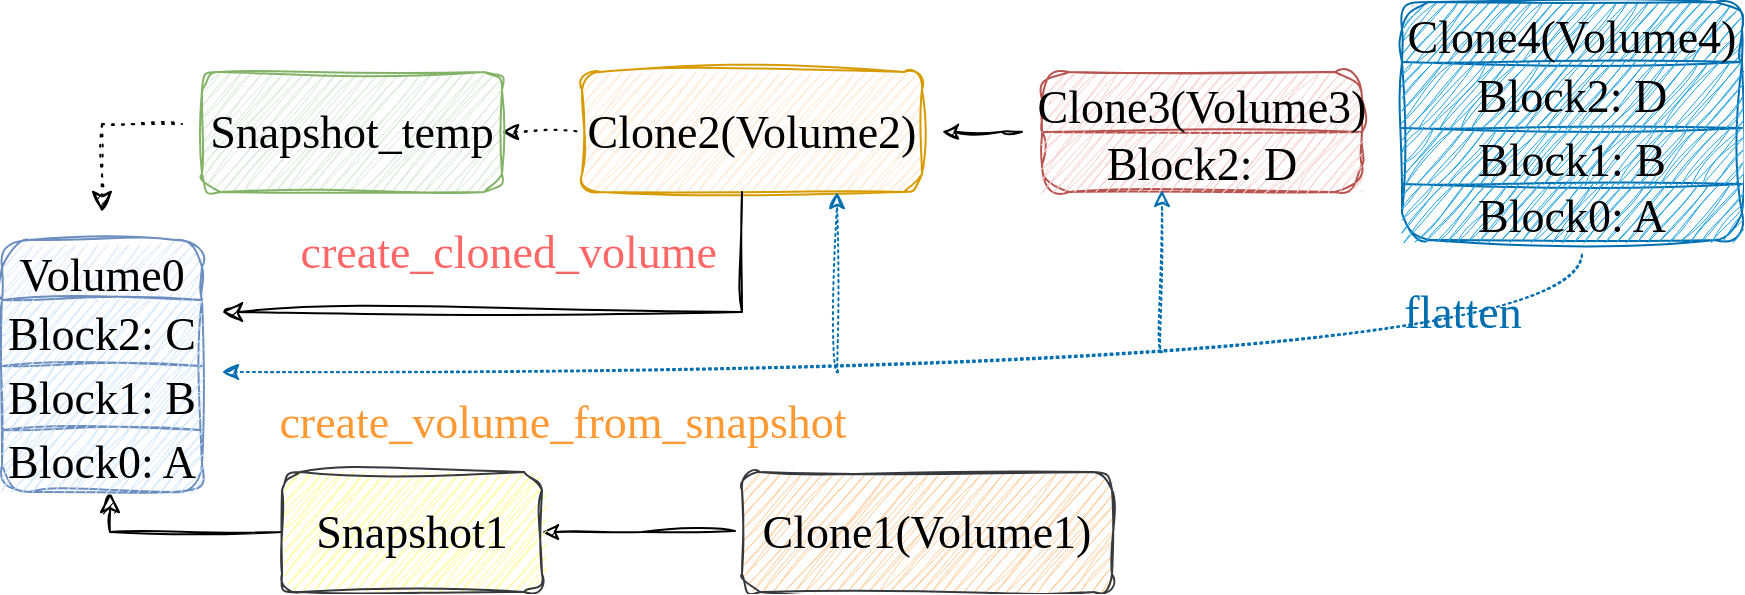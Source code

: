<mxfile version="28.0.6">
  <diagram name="Page-1" id="eP6hRjAX637331Wop-WE">
    <mxGraphModel dx="291" dy="209" grid="1" gridSize="10" guides="1" tooltips="1" connect="1" arrows="1" fold="1" page="1" pageScale="1" pageWidth="850" pageHeight="1100" math="0" shadow="0">
      <root>
        <mxCell id="0" />
        <mxCell id="1" parent="0" />
        <mxCell id="Z71YufAj8U2j7IE6HSsG-6" value="" style="edgeStyle=segmentEdgeStyle;endArrow=none;html=1;curved=0;rounded=0;endSize=8;startSize=8;hachureGap=4;fontFamily=Times New Roman;jumpStyle=none;entryX=0;entryY=0.5;entryDx=0;entryDy=0;startArrow=classic;startFill=1;endFill=0;fontSize=23;sketch=1;curveFitting=1;jiggle=2;" parent="1" target="Z71YufAj8U2j7IE6HSsG-2" edge="1">
          <mxGeometry width="50" height="50" relative="1" as="geometry">
            <mxPoint x="94" y="410" as="sourcePoint" />
            <mxPoint x="170" y="429.88" as="targetPoint" />
            <Array as="points">
              <mxPoint x="94" y="420" />
              <mxPoint x="94" y="420" />
              <mxPoint x="94" y="430" />
            </Array>
          </mxGeometry>
        </mxCell>
        <mxCell id="Z71YufAj8U2j7IE6HSsG-11" value="" style="edgeStyle=orthogonalEdgeStyle;rounded=0;hachureGap=4;orthogonalLoop=1;jettySize=auto;html=1;fontFamily=Times New Roman;entryX=-0.019;entryY=0.492;entryDx=0;entryDy=0;entryPerimeter=0;startArrow=classic;startFill=1;endArrow=none;endFill=0;fontSize=23;sketch=1;curveFitting=1;jiggle=2;" parent="1" source="Z71YufAj8U2j7IE6HSsG-2" target="Z71YufAj8U2j7IE6HSsG-3" edge="1">
          <mxGeometry relative="1" as="geometry">
            <mxPoint x="340" y="430" as="targetPoint" />
          </mxGeometry>
        </mxCell>
        <mxCell id="Z71YufAj8U2j7IE6HSsG-2" value="Snapshot1" style="rounded=1;whiteSpace=wrap;html=1;hachureGap=4;fontFamily=Times New Roman;fillColor=#ffff88;strokeColor=#36393d;fontSize=23;sketch=1;curveFitting=1;jiggle=2;" parent="1" vertex="1">
          <mxGeometry x="180" y="400" width="130" height="60" as="geometry" />
        </mxCell>
        <mxCell id="Z71YufAj8U2j7IE6HSsG-3" value="Clone1(Volume1)" style="rounded=1;whiteSpace=wrap;html=1;hachureGap=4;fontFamily=Times New Roman;fillColor=#ffcc99;strokeColor=#36393d;fontSize=23;sketch=1;curveFitting=1;jiggle=2;" parent="1" vertex="1">
          <mxGeometry x="410" y="400" width="185" height="60" as="geometry" />
        </mxCell>
        <mxCell id="Z71YufAj8U2j7IE6HSsG-47" value="" style="edgeStyle=orthogonalEdgeStyle;rounded=0;hachureGap=4;orthogonalLoop=1;jettySize=auto;html=1;fontFamily=Times New Roman;fontSize=23;fontColor=default;startArrow=classic;startFill=1;endArrow=none;endFill=0;sketch=1;curveFitting=1;jiggle=2;" parent="1" edge="1">
          <mxGeometry relative="1" as="geometry">
            <mxPoint x="550" y="229.85" as="targetPoint" />
            <Array as="points">
              <mxPoint x="540" y="229.85" />
              <mxPoint x="540" y="229.85" />
            </Array>
            <mxPoint x="510" y="229.865" as="sourcePoint" />
          </mxGeometry>
        </mxCell>
        <mxCell id="Z71YufAj8U2j7IE6HSsG-4" value="Clone2(Volume2)" style="rounded=1;whiteSpace=wrap;html=1;hachureGap=4;fontFamily=Times New Roman;fillColor=#ffe6cc;strokeColor=#d79b00;fontSize=23;sketch=1;curveFitting=1;jiggle=2;" parent="1" vertex="1">
          <mxGeometry x="330" y="200" width="170" height="60" as="geometry" />
        </mxCell>
        <mxCell id="Z71YufAj8U2j7IE6HSsG-8" value="" style="edgeStyle=orthogonalEdgeStyle;rounded=0;hachureGap=4;orthogonalLoop=1;jettySize=auto;html=1;fontFamily=Times New Roman;dashed=1;dashPattern=1 4;startArrow=classic;startFill=1;endArrow=none;endFill=0;fontSize=23;sketch=1;curveFitting=1;jiggle=2;" parent="1" source="Z71YufAj8U2j7IE6HSsG-5" target="Z71YufAj8U2j7IE6HSsG-4" edge="1">
          <mxGeometry relative="1" as="geometry" />
        </mxCell>
        <mxCell id="Z71YufAj8U2j7IE6HSsG-5" value="Snapshot_temp" style="rounded=1;whiteSpace=wrap;html=1;hachureGap=4;fontFamily=Times New Roman;fillColor=#d5e8d4;strokeColor=#82b366;fontSize=23;sketch=1;curveFitting=1;jiggle=2;" parent="1" vertex="1">
          <mxGeometry x="140" y="200" width="150" height="60" as="geometry" />
        </mxCell>
        <mxCell id="Z71YufAj8U2j7IE6HSsG-7" value="" style="edgeStyle=segmentEdgeStyle;endArrow=none;html=1;curved=0;rounded=0;endSize=8;startSize=8;hachureGap=4;fontFamily=Times New Roman;jumpStyle=none;dashed=1;dashPattern=1 4;exitX=0.5;exitY=0;exitDx=0;exitDy=0;endFill=0;startArrow=classic;startFill=1;fontSize=23;sketch=1;curveFitting=1;jiggle=2;" parent="1" edge="1">
          <mxGeometry width="50" height="50" relative="1" as="geometry">
            <mxPoint x="90.0" y="270" as="sourcePoint" />
            <mxPoint x="130" y="226" as="targetPoint" />
            <Array as="points">
              <mxPoint x="90" y="226" />
            </Array>
          </mxGeometry>
        </mxCell>
        <mxCell id="Z71YufAj8U2j7IE6HSsG-33" value="Volume0" style="shape=table;startSize=30;container=1;collapsible=0;childLayout=tableLayout;strokeColor=#6c8ebf;fontSize=23;rounded=1;hachureGap=4;align=center;verticalAlign=middle;fontFamily=Times New Roman;fillColor=#dae8fc;columnLines=0;gradientColor=none;swimlaneFillColor=default;sketch=1;curveFitting=1;jiggle=2;" parent="1" vertex="1">
          <mxGeometry x="40" y="284" width="100" height="126" as="geometry" />
        </mxCell>
        <mxCell id="Z71YufAj8U2j7IE6HSsG-34" value="" style="shape=tableRow;horizontal=0;startSize=0;swimlaneHead=0;swimlaneBody=0;strokeColor=inherit;top=0;left=0;bottom=0;right=0;collapsible=0;dropTarget=0;fillColor=none;points=[[0,0.5],[1,0.5]];portConstraint=eastwest;fontSize=23;rounded=1;hachureGap=4;align=center;verticalAlign=middle;fontFamily=Times New Roman;fontColor=default;sketch=1;curveFitting=1;jiggle=2;" parent="Z71YufAj8U2j7IE6HSsG-33" vertex="1">
          <mxGeometry y="30" width="100" height="33" as="geometry" />
        </mxCell>
        <mxCell id="Z71YufAj8U2j7IE6HSsG-35" value="Block2: C" style="shape=partialRectangle;html=1;whiteSpace=wrap;connectable=0;strokeColor=#36393d;overflow=hidden;fillColor=#cce5ff;top=0;left=0;bottom=0;right=0;pointerEvents=1;fontSize=23;rounded=1;hachureGap=4;align=center;verticalAlign=middle;fontFamily=Times New Roman;sketch=1;curveFitting=1;jiggle=2;" parent="Z71YufAj8U2j7IE6HSsG-34" vertex="1">
          <mxGeometry width="100" height="33" as="geometry">
            <mxRectangle width="100" height="33" as="alternateBounds" />
          </mxGeometry>
        </mxCell>
        <mxCell id="Z71YufAj8U2j7IE6HSsG-38" value="" style="shape=tableRow;horizontal=0;startSize=0;swimlaneHead=0;swimlaneBody=0;strokeColor=inherit;top=0;left=0;bottom=0;right=0;collapsible=0;dropTarget=0;fillColor=none;points=[[0,0.5],[1,0.5]];portConstraint=eastwest;fontSize=23;rounded=1;hachureGap=4;align=center;verticalAlign=middle;fontFamily=Times New Roman;fontColor=default;sketch=1;curveFitting=1;jiggle=2;" parent="Z71YufAj8U2j7IE6HSsG-33" vertex="1">
          <mxGeometry y="63" width="100" height="32" as="geometry" />
        </mxCell>
        <mxCell id="Z71YufAj8U2j7IE6HSsG-39" value="Block1: B" style="shape=partialRectangle;html=1;whiteSpace=wrap;connectable=0;strokeColor=#36393d;overflow=hidden;fillColor=#cce5ff;top=0;left=0;bottom=0;right=0;pointerEvents=1;fontSize=23;rounded=1;hachureGap=4;align=center;verticalAlign=middle;fontFamily=Times New Roman;sketch=1;curveFitting=1;jiggle=2;" parent="Z71YufAj8U2j7IE6HSsG-38" vertex="1">
          <mxGeometry width="100" height="32" as="geometry">
            <mxRectangle width="100" height="32" as="alternateBounds" />
          </mxGeometry>
        </mxCell>
        <mxCell id="Z71YufAj8U2j7IE6HSsG-42" value="" style="shape=tableRow;horizontal=0;startSize=0;swimlaneHead=0;swimlaneBody=0;strokeColor=inherit;top=0;left=0;bottom=0;right=0;collapsible=0;dropTarget=0;fillColor=none;points=[[0,0.5],[1,0.5]];portConstraint=eastwest;fontSize=23;rounded=1;hachureGap=4;align=center;verticalAlign=middle;fontFamily=Times New Roman;fontColor=default;sketch=1;curveFitting=1;jiggle=2;" parent="Z71YufAj8U2j7IE6HSsG-33" vertex="1">
          <mxGeometry y="95" width="100" height="31" as="geometry" />
        </mxCell>
        <mxCell id="Z71YufAj8U2j7IE6HSsG-43" value="Block0: A" style="shape=partialRectangle;html=1;whiteSpace=wrap;connectable=0;strokeColor=#36393d;overflow=hidden;fillColor=#cce5ff;top=0;left=0;bottom=0;right=0;pointerEvents=1;fontSize=23;rounded=1;hachureGap=4;align=center;verticalAlign=middle;fontFamily=Times New Roman;sketch=1;curveFitting=1;jiggle=2;" parent="Z71YufAj8U2j7IE6HSsG-42" vertex="1">
          <mxGeometry width="100" height="31" as="geometry">
            <mxRectangle width="100" height="31" as="alternateBounds" />
          </mxGeometry>
        </mxCell>
        <mxCell id="Z71YufAj8U2j7IE6HSsG-48" value="Clone3(Volume3)" style="shape=table;startSize=30;container=1;collapsible=0;childLayout=tableLayout;strokeColor=#b85450;fontSize=23;rounded=1;hachureGap=4;align=center;verticalAlign=middle;fontFamily=Times New Roman;fillColor=#f8cecc;columnLines=0;sketch=1;curveFitting=1;jiggle=2;" parent="1" vertex="1">
          <mxGeometry x="560" y="200" width="160" height="60" as="geometry" />
        </mxCell>
        <mxCell id="Z71YufAj8U2j7IE6HSsG-49" value="" style="shape=tableRow;horizontal=0;startSize=0;swimlaneHead=0;swimlaneBody=0;strokeColor=inherit;top=0;left=0;bottom=0;right=0;collapsible=0;dropTarget=0;fillColor=none;points=[[0,0.5],[1,0.5]];portConstraint=eastwest;fontSize=23;rounded=1;hachureGap=4;align=center;verticalAlign=middle;fontFamily=Times New Roman;fontColor=default;sketch=1;curveFitting=1;jiggle=2;" parent="Z71YufAj8U2j7IE6HSsG-48" vertex="1">
          <mxGeometry y="30" width="160" height="30" as="geometry" />
        </mxCell>
        <mxCell id="Z71YufAj8U2j7IE6HSsG-50" value="Block2: D" style="shape=partialRectangle;html=1;whiteSpace=wrap;connectable=0;strokeColor=#b85450;overflow=hidden;fillColor=#f8cecc;top=0;left=0;bottom=0;right=0;pointerEvents=1;fontSize=23;rounded=1;hachureGap=4;align=center;verticalAlign=middle;fontFamily=Times New Roman;sketch=1;curveFitting=1;jiggle=2;" parent="Z71YufAj8U2j7IE6HSsG-49" vertex="1">
          <mxGeometry width="160" height="30" as="geometry">
            <mxRectangle width="160" height="30" as="alternateBounds" />
          </mxGeometry>
        </mxCell>
        <mxCell id="Z71YufAj8U2j7IE6HSsG-69" value="&amp;nbsp;create_cloned_volume" style="text;html=1;align=center;verticalAlign=middle;resizable=0;points=[];autosize=1;strokeColor=none;fillColor=none;fontFamily=Times New Roman;fontSize=23;fontColor=#FF6666;sketch=1;curveFitting=1;jiggle=2;" parent="1" vertex="1">
          <mxGeometry x="170" y="270" width="240" height="40" as="geometry" />
        </mxCell>
        <mxCell id="Z71YufAj8U2j7IE6HSsG-71" value="create_volume_from_snapshot" style="text;html=1;align=center;verticalAlign=middle;resizable=0;points=[];autosize=1;fontFamily=Times New Roman;fontSize=23;fontColor=#FF9933;sketch=1;curveFitting=1;jiggle=2;" parent="1" vertex="1">
          <mxGeometry x="165" y="355" width="310" height="40" as="geometry" />
        </mxCell>
        <mxCell id="Z71YufAj8U2j7IE6HSsG-72" value="Clone4(Volume4)" style="shape=table;startSize=30;container=1;collapsible=0;childLayout=tableLayout;strokeColor=#006EAF;fontSize=23;rounded=1;hachureGap=4;align=center;verticalAlign=middle;fontFamily=Times New Roman;fillColor=#1ba1e2;columnLines=0;swimlaneFillColor=default;fontColor=#000000;sketch=1;curveFitting=1;jiggle=2;" parent="1" vertex="1">
          <mxGeometry x="740" y="165" width="170" height="119" as="geometry" />
        </mxCell>
        <mxCell id="Z71YufAj8U2j7IE6HSsG-73" value="" style="shape=tableRow;horizontal=0;startSize=0;swimlaneHead=0;swimlaneBody=0;strokeColor=inherit;top=0;left=0;bottom=0;right=0;collapsible=0;dropTarget=0;fillColor=none;points=[[0,0.5],[1,0.5]];portConstraint=eastwest;fontSize=23;rounded=1;hachureGap=4;align=center;verticalAlign=middle;fontFamily=Times New Roman;fontColor=default;sketch=1;curveFitting=1;jiggle=2;" parent="Z71YufAj8U2j7IE6HSsG-72" vertex="1">
          <mxGeometry y="30" width="170" height="33" as="geometry" />
        </mxCell>
        <mxCell id="Z71YufAj8U2j7IE6HSsG-74" value="Block2: D" style="shape=partialRectangle;html=1;whiteSpace=wrap;connectable=0;strokeColor=#006EAF;overflow=hidden;fillColor=#1ba1e2;top=0;left=0;bottom=0;right=0;pointerEvents=1;fontSize=23;rounded=1;hachureGap=4;align=center;verticalAlign=middle;fontFamily=Times New Roman;fontColor=#000000;sketch=1;curveFitting=1;jiggle=2;" parent="Z71YufAj8U2j7IE6HSsG-73" vertex="1">
          <mxGeometry width="170" height="33" as="geometry">
            <mxRectangle width="170" height="33" as="alternateBounds" />
          </mxGeometry>
        </mxCell>
        <mxCell id="Z71YufAj8U2j7IE6HSsG-75" value="" style="shape=tableRow;horizontal=0;startSize=0;swimlaneHead=0;swimlaneBody=0;strokeColor=inherit;top=0;left=0;bottom=0;right=0;collapsible=0;dropTarget=0;fillColor=none;points=[[0,0.5],[1,0.5]];portConstraint=eastwest;fontSize=23;rounded=1;hachureGap=4;align=center;verticalAlign=middle;fontFamily=Times New Roman;fontColor=default;sketch=1;curveFitting=1;jiggle=2;" parent="Z71YufAj8U2j7IE6HSsG-72" vertex="1">
          <mxGeometry y="63" width="170" height="28" as="geometry" />
        </mxCell>
        <mxCell id="Z71YufAj8U2j7IE6HSsG-76" value="Block1: B" style="shape=partialRectangle;html=1;whiteSpace=wrap;connectable=0;strokeColor=#006EAF;overflow=hidden;fillColor=#1ba1e2;top=0;left=0;bottom=0;right=0;pointerEvents=1;fontSize=23;rounded=1;hachureGap=4;align=center;verticalAlign=middle;fontFamily=Times New Roman;fontColor=#000000;sketch=1;curveFitting=1;jiggle=2;" parent="Z71YufAj8U2j7IE6HSsG-75" vertex="1">
          <mxGeometry width="170" height="28" as="geometry">
            <mxRectangle width="170" height="28" as="alternateBounds" />
          </mxGeometry>
        </mxCell>
        <mxCell id="Z71YufAj8U2j7IE6HSsG-77" value="" style="shape=tableRow;horizontal=0;startSize=0;swimlaneHead=0;swimlaneBody=0;strokeColor=inherit;top=0;left=0;bottom=0;right=0;collapsible=0;dropTarget=0;fillColor=none;points=[[0,0.5],[1,0.5]];portConstraint=eastwest;fontSize=23;rounded=1;hachureGap=4;align=center;verticalAlign=middle;fontFamily=Times New Roman;fontColor=default;sketch=1;curveFitting=1;jiggle=2;" parent="Z71YufAj8U2j7IE6HSsG-72" vertex="1">
          <mxGeometry y="91" width="170" height="28" as="geometry" />
        </mxCell>
        <mxCell id="Z71YufAj8U2j7IE6HSsG-78" value="Block0: A" style="shape=partialRectangle;html=1;whiteSpace=wrap;connectable=0;strokeColor=#006EAF;overflow=hidden;fillColor=#1ba1e2;top=0;left=0;bottom=0;right=0;pointerEvents=1;fontSize=23;rounded=1;hachureGap=4;align=center;verticalAlign=middle;fontFamily=Times New Roman;fontColor=#000000;sketch=1;curveFitting=1;jiggle=2;" parent="Z71YufAj8U2j7IE6HSsG-77" vertex="1">
          <mxGeometry width="170" height="28" as="geometry">
            <mxRectangle width="170" height="28" as="alternateBounds" />
          </mxGeometry>
        </mxCell>
        <mxCell id="Z71YufAj8U2j7IE6HSsG-79" value="" style="edgeStyle=segmentEdgeStyle;endArrow=none;html=1;curved=0;rounded=0;endSize=8;startSize=8;hachureGap=4;fontFamily=Times New Roman;startArrow=classic;startFill=1;endFill=0;fontSize=23;sketch=1;curveFitting=1;jiggle=2;" parent="1" edge="1">
          <mxGeometry width="50" height="50" relative="1" as="geometry">
            <mxPoint x="150" y="320" as="sourcePoint" />
            <mxPoint x="410" y="260" as="targetPoint" />
          </mxGeometry>
        </mxCell>
        <mxCell id="Z71YufAj8U2j7IE6HSsG-81" value="flatten" style="text;html=1;align=center;verticalAlign=middle;resizable=0;points=[];autosize=1;fontFamily=Times New Roman;fontSize=23;sketch=1;curveFitting=1;jiggle=2;labelBackgroundColor=none;fillColor=none;fontColor=#006EAF;" parent="1" vertex="1">
          <mxGeometry x="730" y="300" width="80" height="40" as="geometry" />
        </mxCell>
        <mxCell id="Z71YufAj8U2j7IE6HSsG-87" value="" style="edgeStyle=segmentEdgeStyle;endArrow=none;html=1;curved=1;rounded=0;hachureGap=4;fontFamily=Architects Daughter;fontSource=https%3A%2F%2Ffonts.googleapis.com%2Fcss%3Ffamily%3DArchitects%2BDaughter;startArrow=classic;startFill=1;endFill=0;dashPattern=1 2;flowAnimation=0;sourcePerimeterSpacing=0;strokeWidth=1;dashed=1;fillColor=#1ba1e2;strokeColor=#006EAF;sketch=1;curveFitting=1;jiggle=2;fontSize=23;" parent="1" edge="1">
          <mxGeometry width="50" height="50" relative="1" as="geometry">
            <mxPoint x="150" y="350" as="sourcePoint" />
            <mxPoint x="830" y="290" as="targetPoint" />
          </mxGeometry>
        </mxCell>
        <mxCell id="Z71YufAj8U2j7IE6HSsG-88" value="" style="endArrow=classic;html=1;rounded=0;hachureGap=4;fontFamily=Architects Daughter;fontSource=https%3A%2F%2Ffonts.googleapis.com%2Fcss%3Ffamily%3DArchitects%2BDaughter;entryX=0.75;entryY=1;entryDx=0;entryDy=0;dashPattern=1 2;curved=1;flowAnimation=0;sourcePerimeterSpacing=0;strokeWidth=1;dashed=1;fillColor=#1ba1e2;strokeColor=#006EAF;sketch=1;curveFitting=1;jiggle=2;fontSize=23;" parent="1" target="Z71YufAj8U2j7IE6HSsG-4" edge="1">
          <mxGeometry width="50" height="50" relative="1" as="geometry">
            <mxPoint x="458" y="350" as="sourcePoint" />
            <mxPoint x="520" y="280" as="targetPoint" />
          </mxGeometry>
        </mxCell>
        <mxCell id="Z71YufAj8U2j7IE6HSsG-89" value="" style="endArrow=classic;html=1;rounded=0;hachureGap=4;fontFamily=Architects Daughter;fontSource=https%3A%2F%2Ffonts.googleapis.com%2Fcss%3Ffamily%3DArchitects%2BDaughter;entryX=0.75;entryY=1;entryDx=0;entryDy=0;dashPattern=1 2;curved=1;flowAnimation=0;sourcePerimeterSpacing=0;strokeWidth=1;dashed=1;fillColor=#1ba1e2;strokeColor=#006EAF;sketch=1;curveFitting=1;jiggle=2;fontSize=23;" parent="1" edge="1">
          <mxGeometry width="50" height="50" relative="1" as="geometry">
            <mxPoint x="620" y="340" as="sourcePoint" />
            <mxPoint x="620" y="259" as="targetPoint" />
          </mxGeometry>
        </mxCell>
      </root>
    </mxGraphModel>
  </diagram>
</mxfile>
